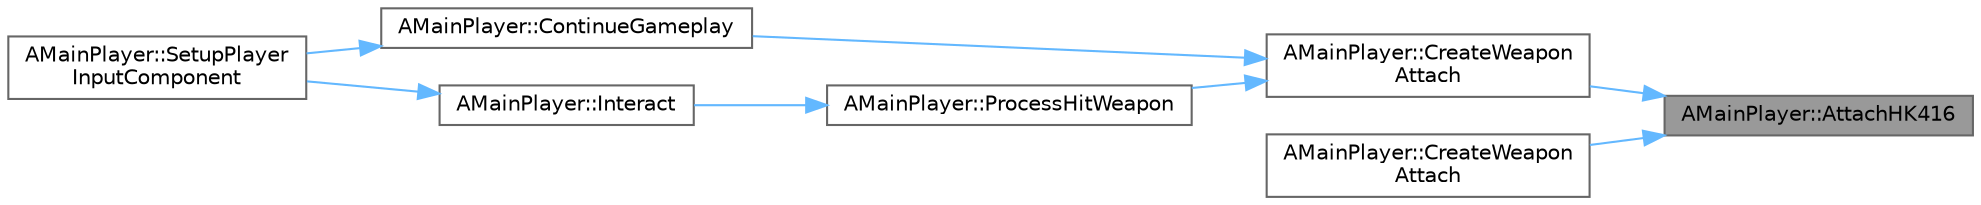 digraph "AMainPlayer::AttachHK416"
{
 // LATEX_PDF_SIZE
  bgcolor="transparent";
  edge [fontname=Helvetica,fontsize=10,labelfontname=Helvetica,labelfontsize=10];
  node [fontname=Helvetica,fontsize=10,shape=box,height=0.2,width=0.4];
  rankdir="RL";
  Node1 [id="Node000001",label="AMainPlayer::AttachHK416",height=0.2,width=0.4,color="gray40", fillcolor="grey60", style="filled", fontcolor="black",tooltip=" "];
  Node1 -> Node2 [id="edge8_Node000001_Node000002",dir="back",color="steelblue1",style="solid",tooltip=" "];
  Node2 [id="Node000002",label="AMainPlayer::CreateWeapon\lAttach",height=0.2,width=0.4,color="grey40", fillcolor="white", style="filled",URL="$class_a_main_player.html#a9e3a70fc768d6f63866decacd8cdf862",tooltip=" "];
  Node2 -> Node3 [id="edge9_Node000002_Node000003",dir="back",color="steelblue1",style="solid",tooltip=" "];
  Node3 [id="Node000003",label="AMainPlayer::ContinueGameplay",height=0.2,width=0.4,color="grey40", fillcolor="white", style="filled",URL="$class_a_main_player.html#a014c7104f62d5b6e891f2c170e463458",tooltip=" "];
  Node3 -> Node4 [id="edge10_Node000003_Node000004",dir="back",color="steelblue1",style="solid",tooltip=" "];
  Node4 [id="Node000004",label="AMainPlayer::SetupPlayer\lInputComponent",height=0.2,width=0.4,color="grey40", fillcolor="white", style="filled",URL="$class_a_main_player.html#a0d9256922d3a3746cd3be9275ea6253e",tooltip=" "];
  Node2 -> Node5 [id="edge11_Node000002_Node000005",dir="back",color="steelblue1",style="solid",tooltip=" "];
  Node5 [id="Node000005",label="AMainPlayer::ProcessHitWeapon",height=0.2,width=0.4,color="grey40", fillcolor="white", style="filled",URL="$class_a_main_player.html#a2f581621d7d1ce81a2ab19301e3cd757",tooltip=" "];
  Node5 -> Node6 [id="edge12_Node000005_Node000006",dir="back",color="steelblue1",style="solid",tooltip=" "];
  Node6 [id="Node000006",label="AMainPlayer::Interact",height=0.2,width=0.4,color="grey40", fillcolor="white", style="filled",URL="$class_a_main_player.html#aa0ef473b0207c4ef2086851e0fab91dd",tooltip=" "];
  Node6 -> Node4 [id="edge13_Node000006_Node000004",dir="back",color="steelblue1",style="solid",tooltip=" "];
  Node1 -> Node7 [id="edge14_Node000001_Node000007",dir="back",color="steelblue1",style="solid",tooltip=" "];
  Node7 [id="Node000007",label="AMainPlayer::CreateWeapon\lAttach",height=0.2,width=0.4,color="grey40", fillcolor="white", style="filled",URL="$class_a_main_player.html#a94afc5c7401a63e05203e8facba8497b",tooltip=" "];
}
